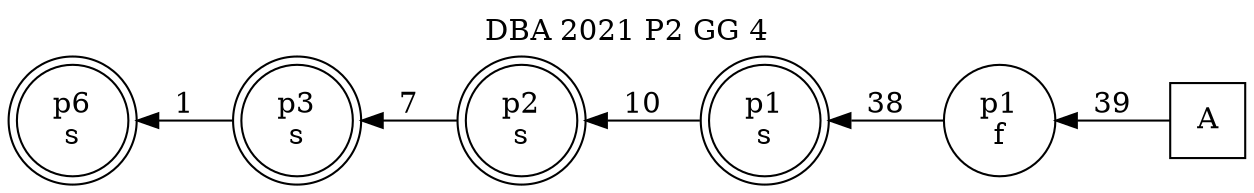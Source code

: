 digraph DBA_2021_P2_GG_4_GOOD {
labelloc="tl"
label= " DBA 2021 P2 GG 4 "
rankdir="RL";
graph [ size=" 10 , 10 !"]

"A" [shape="square" label="A"]
"p1_f" [shape="circle" label="p1
f"]
"p1_s" [shape="doublecircle" label="p1
s"]
"p2_s" [shape="doublecircle" label="p2
s"]
"p3_s" [shape="doublecircle" label="p3
s"]
"p6_s" [shape="doublecircle" label="p6
s"]
"A" -> "p1_f" [ label=39]
"p1_f" -> "p1_s" [ label=38]
"p1_s" -> "p2_s" [ label=10]
"p2_s" -> "p3_s" [ label=7]
"p3_s" -> "p6_s" [ label=1]
}
